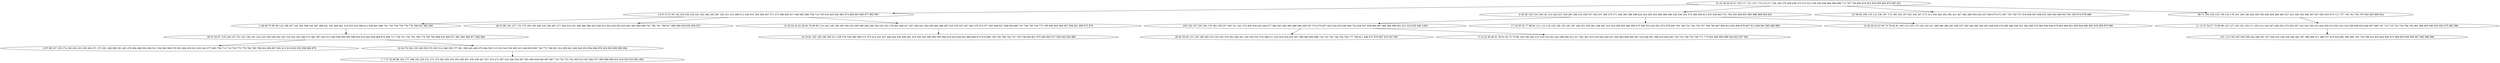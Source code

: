 digraph true_tree {
	"0" -> "1"
	"0" -> "2"
	"1" -> "3"
	"0" -> "4"
	"1" -> "5"
	"3" -> "6"
	"6" -> "7"
	"2" -> "8"
	"0" -> "9"
	"1" -> "10"
	"9" -> "11"
	"10" -> "12"
	"2" -> "13"
	"8" -> "14"
	"8" -> "15"
	"11" -> "16"
	"6" -> "17"
	"2" -> "18"
	"17" -> "19"
	"0" [label="21 25 38 44 55 67 103 117 121 122 173 214 217 236 246 379 409 438 473 510 512 536 544 636 684 689 696 713 787 794 804 818 823 835 859 863 870 887 921"];
	"1" [label="3 8 9 15 31 94 142 226 232 234 241 262 266 283 287 320 321 413 469 511 539 551 556 564 567 571 573 580 605 617 646 682 686 708 714 765 816 825 830 865 874 890 903 960 977 992 997"];
	"2" [label="4 26 46 126 134 138 141 215 224 227 238 263 289 318 338 347 355 357 369 370 371 384 385 388 396 433 434 435 453 480 489 496 528 540 552 576 588 599 613 631 650 663 751 762 820 848 852 883 888 889 904 932"];
	"3" [label="2 49 69 70 83 90 123 198 207 245 303 308 343 367 389 431 432 460 461 519 525 534 589 611 638 691 699 741 745 750 758 776 778 788 831 962 995"];
	"4" [label="22 56 84 108 110 112 136 167 172 185 190 197 201 202 257 273 313 334 340 354 392 421 467 482 498 503 632 637 659 670 671 697 725 749 757 819 836 847 858 931 944 945 946 947 951 955 974 978 996"];
	"5" [label="48 53 80 143 157 170 179 180 193 208 235 258 267 277 304 315 331 346 366 386 422 428 514 524 529 555 620 661 662 664 698 701 782 791 798 817 860 906 928 930 956 972"];
	"6" [label="39 51 65 97 119 140 147 151 161 184 191 222 225 239 248 250 252 316 322 325 364 373 382 387 420 513 549 558 584 595 598 602 614 642 658 668 675 694 717 728 731 743 755 766 774 790 793 808 810 840 871 881 892 966 971 982 984"];
	"7" [label="6 87 99 107 152 174 182 204 223 259 260 271 275 281 288 306 391 462 478 484 488 504 508 521 559 560 566 578 581 604 616 621 623 641 677 683 704 712 718 759 770 779 780 783 796 824 856 857 891 913 914 922 933 936 964 979"];
	"8" [label="104 124 137 155 164 176 183 195 237 265 311 341 374 405 416 425 449 477 483 491 492 495 499 506 538 557 574 575 607 622 634 635 640 656 724 828 837 838 864 867 882 884 886 901 911 915 925 949 1000"];
	"9" [label="68 71 100 105 133 139 154 178 181 186 196 264 363 393 400 404 446 493 527 541 545 550 586 597 647 652 653 674 711 737 739 761 763 797 802 855 898 924"];
	"10" [label="14 20 24 34 42 58 63 76 89 95 114 144 148 158 169 189 233 285 286 295 309 326 333 351 378 402 406 417 427 429 441 454 459 463 466 487 520 535 537 547 563 570 572 577 601 608 627 639 654 685 747 748 760 764 773 795 800 832 900 927 938 941 969 973 976"];
	"11" [label="11 13 37 54 57 73 85 98 125 127 129 132 159 171 203 212 229 247 249 255 274 305 307 323 342 350 415 426 455 474 502 523 532 590 606 633 648 657 666 707 710 715 722 734 784 792 861 869 905 940 943 950 975 983 986"];
	"12" [label="16 19 81 102 146 160 200 211 228 276 329 360 368 372 375 412 423 437 440 444 450 458 481 516 530 542 568 583 593 594 618 619 629 643 660 669 673 676 680 700 705 706 726 727 736 738 826 851 875 894 902 917 929 942 954 980"];
	"13" [label="17 18 35 52 77 88 92 111 113 118 120 128 153 163 187 240 251 254 261 296 302 310 319 358 359 380 395 475 509 553 625 651 672 678 690 703 709 721 730 735 767 768 785 807 809 813 834 849 878 907 912 948 961 965 968 999"];
	"14" [label="28 45 59 93 131 150 166 205 210 230 253 278 282 284 301 324 330 332 376 398 411 414 418 424 452 507 569 585 600 688 716 732 742 744 754 769 777 789 811 846 872 879 897 910 937 987"];
	"15" [label="5 12 23 36 40 41 50 61 62 72 75 96 149 156 206 213 218 219 242 243 298 300 312 317 361 401 410 419 443 445 451 456 464 468 500 501 518 548 561 596 610 626 693 720 723 746 753 756 771 775 822 868 895 896 934 952 957 991"];
	"16" [label="101 115 145 165 199 209 244 268 297 327 328 335 336 339 344 362 397 399 465 471 490 517 615 624 681 692 695 702 729 799 812 833 843 850 873 908 926 939 958 967 985 988 998"];
	"17" [label="32 64 79 106 130 168 256 270 293 314 348 356 377 381 390 442 448 479 494 505 515 533 543 592 603 612 649 655 665 740 772 786 801 814 839 841 842 845 853 854 866 876 919 953 963 989 994"];
	"18" [label="10 29 30 43 47 60 74 78 82 91 109 116 135 175 194 216 221 269 280 290 291 299 337 345 349 383 394 403 408 436 476 485 486 526 531 562 565 579 582 630 644 679 803 806 821 829 844 880 893 935 959 970 990"];
	"19" [label="1 7 27 33 66 86 162 177 188 192 220 231 272 279 292 294 352 353 365 407 430 439 447 457 470 472 497 522 546 554 587 591 609 628 645 667 687 719 733 752 781 805 815 827 862 877 885 899 909 916 918 920 923 981 993"];
}

